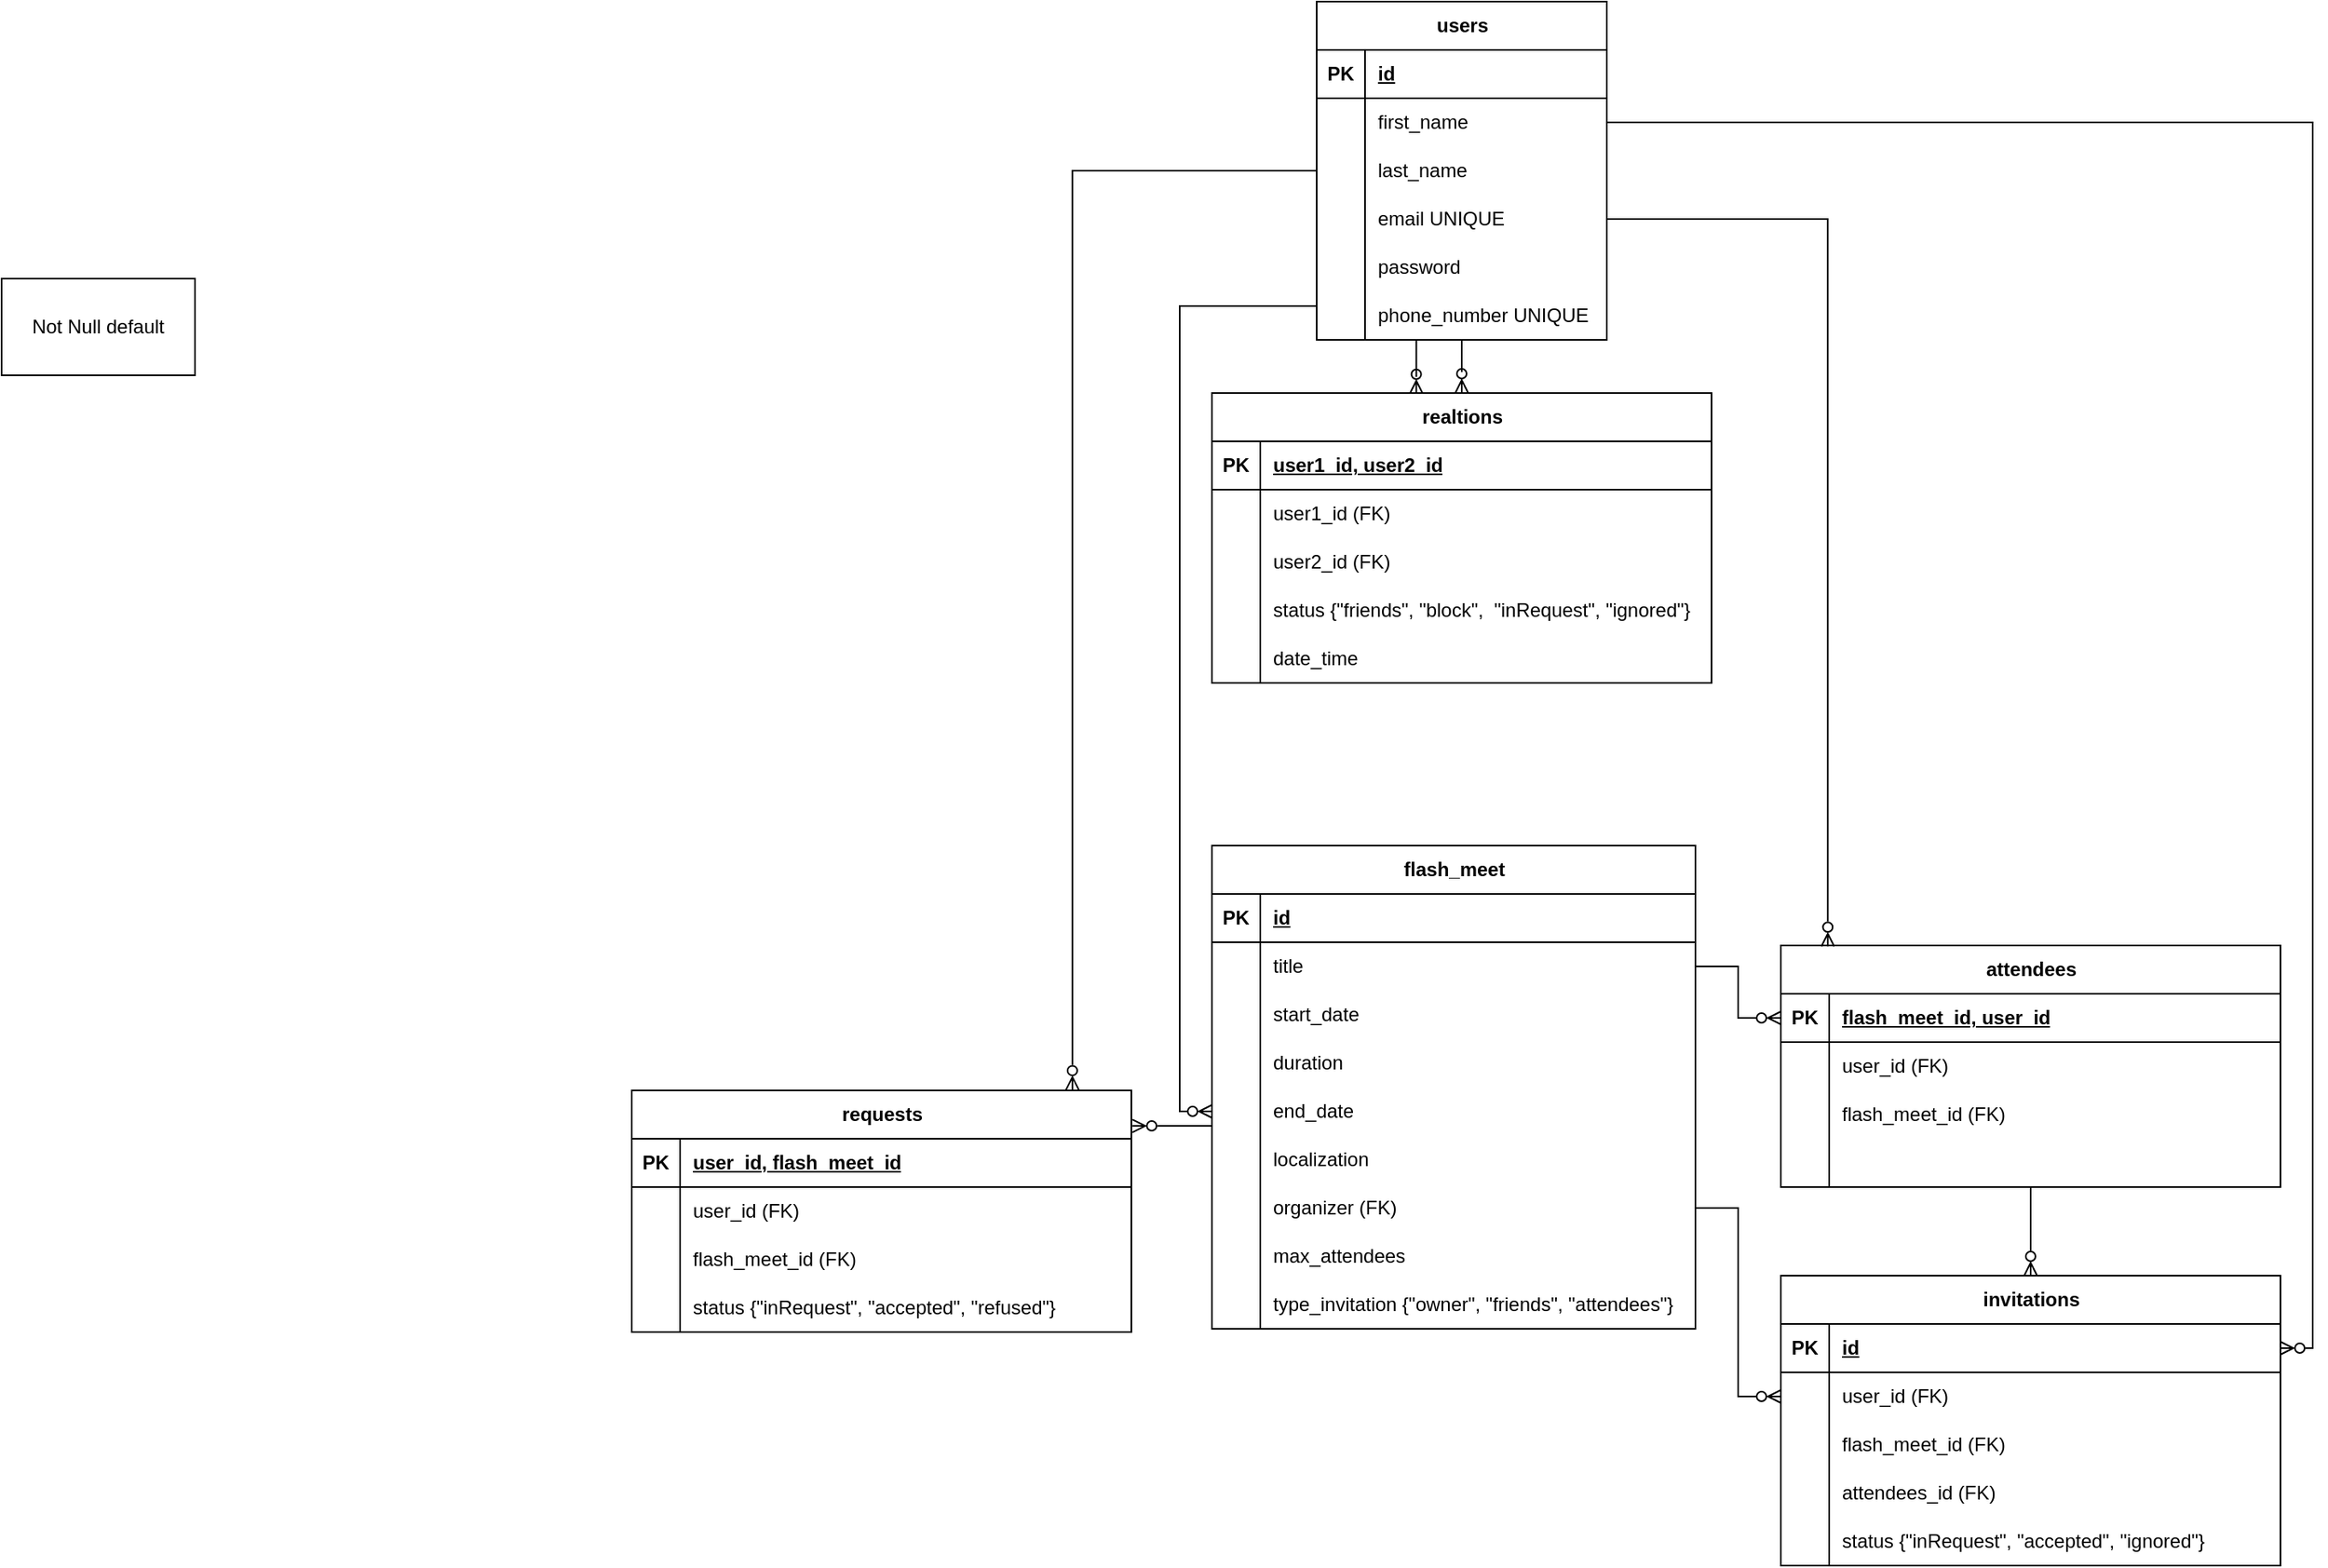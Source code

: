 <mxfile version="28.2.8">
  <diagram name="Page-1" id="-EyX7CCNTEv7xaOO0PWv">
    <mxGraphModel dx="2231" dy="1425" grid="0" gridSize="10" guides="1" tooltips="1" connect="1" arrows="1" fold="1" page="0" pageScale="1" pageWidth="850" pageHeight="1100" math="0" shadow="0">
      <root>
        <mxCell id="0" />
        <mxCell id="1" parent="0" />
        <mxCell id="7yZmIF66lUyBYrdCWotS-51" style="edgeStyle=orthogonalEdgeStyle;rounded=0;orthogonalLoop=1;jettySize=auto;html=1;entryX=0.5;entryY=0;entryDx=0;entryDy=0;endArrow=ERzeroToMany;endFill=0;" edge="1" parent="1" source="zWNKRgNg_HvZFK2PUmxF-1" target="zWNKRgNg_HvZFK2PUmxF-44">
          <mxGeometry relative="1" as="geometry" />
        </mxCell>
        <mxCell id="7yZmIF66lUyBYrdCWotS-52" style="edgeStyle=orthogonalEdgeStyle;rounded=0;orthogonalLoop=1;jettySize=auto;html=1;entryX=0;entryY=0.5;entryDx=0;entryDy=0;endArrow=ERzeroToMany;endFill=0;" edge="1" parent="1" source="zWNKRgNg_HvZFK2PUmxF-1" target="zWNKRgNg_HvZFK2PUmxF-30">
          <mxGeometry relative="1" as="geometry">
            <Array as="points">
              <mxPoint x="61" y="135" />
              <mxPoint x="61" y="635" />
            </Array>
          </mxGeometry>
        </mxCell>
        <mxCell id="zWNKRgNg_HvZFK2PUmxF-1" value="users" style="shape=table;startSize=30;container=1;collapsible=1;childLayout=tableLayout;fixedRows=1;rowLines=0;fontStyle=1;align=center;resizeLast=1;html=1;rounded=0;" parent="1" vertex="1">
          <mxGeometry x="146" y="-54" width="180" height="210" as="geometry" />
        </mxCell>
        <mxCell id="zWNKRgNg_HvZFK2PUmxF-2" value="" style="shape=tableRow;horizontal=0;startSize=0;swimlaneHead=0;swimlaneBody=0;fillColor=none;collapsible=0;dropTarget=0;points=[[0,0.5],[1,0.5]];portConstraint=eastwest;top=0;left=0;right=0;bottom=1;" parent="zWNKRgNg_HvZFK2PUmxF-1" vertex="1">
          <mxGeometry y="30" width="180" height="30" as="geometry" />
        </mxCell>
        <mxCell id="zWNKRgNg_HvZFK2PUmxF-3" value="PK" style="shape=partialRectangle;connectable=0;fillColor=none;top=0;left=0;bottom=0;right=0;fontStyle=1;overflow=hidden;whiteSpace=wrap;html=1;" parent="zWNKRgNg_HvZFK2PUmxF-2" vertex="1">
          <mxGeometry width="30" height="30" as="geometry">
            <mxRectangle width="30" height="30" as="alternateBounds" />
          </mxGeometry>
        </mxCell>
        <mxCell id="zWNKRgNg_HvZFK2PUmxF-4" value="id" style="shape=partialRectangle;connectable=0;fillColor=none;top=0;left=0;bottom=0;right=0;align=left;spacingLeft=6;fontStyle=5;overflow=hidden;whiteSpace=wrap;html=1;" parent="zWNKRgNg_HvZFK2PUmxF-2" vertex="1">
          <mxGeometry x="30" width="150" height="30" as="geometry">
            <mxRectangle width="150" height="30" as="alternateBounds" />
          </mxGeometry>
        </mxCell>
        <mxCell id="zWNKRgNg_HvZFK2PUmxF-5" value="" style="shape=tableRow;horizontal=0;startSize=0;swimlaneHead=0;swimlaneBody=0;fillColor=none;collapsible=0;dropTarget=0;points=[[0,0.5],[1,0.5]];portConstraint=eastwest;top=0;left=0;right=0;bottom=0;" parent="zWNKRgNg_HvZFK2PUmxF-1" vertex="1">
          <mxGeometry y="60" width="180" height="30" as="geometry" />
        </mxCell>
        <mxCell id="zWNKRgNg_HvZFK2PUmxF-6" value="" style="shape=partialRectangle;connectable=0;fillColor=none;top=0;left=0;bottom=0;right=0;editable=1;overflow=hidden;whiteSpace=wrap;html=1;" parent="zWNKRgNg_HvZFK2PUmxF-5" vertex="1">
          <mxGeometry width="30" height="30" as="geometry">
            <mxRectangle width="30" height="30" as="alternateBounds" />
          </mxGeometry>
        </mxCell>
        <mxCell id="zWNKRgNg_HvZFK2PUmxF-7" value="first_name" style="shape=partialRectangle;connectable=0;fillColor=none;top=0;left=0;bottom=0;right=0;align=left;spacingLeft=6;overflow=hidden;whiteSpace=wrap;html=1;" parent="zWNKRgNg_HvZFK2PUmxF-5" vertex="1">
          <mxGeometry x="30" width="150" height="30" as="geometry">
            <mxRectangle width="150" height="30" as="alternateBounds" />
          </mxGeometry>
        </mxCell>
        <mxCell id="zWNKRgNg_HvZFK2PUmxF-8" value="" style="shape=tableRow;horizontal=0;startSize=0;swimlaneHead=0;swimlaneBody=0;fillColor=none;collapsible=0;dropTarget=0;points=[[0,0.5],[1,0.5]];portConstraint=eastwest;top=0;left=0;right=0;bottom=0;" parent="zWNKRgNg_HvZFK2PUmxF-1" vertex="1">
          <mxGeometry y="90" width="180" height="30" as="geometry" />
        </mxCell>
        <mxCell id="zWNKRgNg_HvZFK2PUmxF-9" value="" style="shape=partialRectangle;connectable=0;fillColor=none;top=0;left=0;bottom=0;right=0;editable=1;overflow=hidden;whiteSpace=wrap;html=1;" parent="zWNKRgNg_HvZFK2PUmxF-8" vertex="1">
          <mxGeometry width="30" height="30" as="geometry">
            <mxRectangle width="30" height="30" as="alternateBounds" />
          </mxGeometry>
        </mxCell>
        <mxCell id="zWNKRgNg_HvZFK2PUmxF-10" value="last_name" style="shape=partialRectangle;connectable=0;fillColor=none;top=0;left=0;bottom=0;right=0;align=left;spacingLeft=6;overflow=hidden;whiteSpace=wrap;html=1;" parent="zWNKRgNg_HvZFK2PUmxF-8" vertex="1">
          <mxGeometry x="30" width="150" height="30" as="geometry">
            <mxRectangle width="150" height="30" as="alternateBounds" />
          </mxGeometry>
        </mxCell>
        <mxCell id="zWNKRgNg_HvZFK2PUmxF-11" value="" style="shape=tableRow;horizontal=0;startSize=0;swimlaneHead=0;swimlaneBody=0;fillColor=none;collapsible=0;dropTarget=0;points=[[0,0.5],[1,0.5]];portConstraint=eastwest;top=0;left=0;right=0;bottom=0;" parent="zWNKRgNg_HvZFK2PUmxF-1" vertex="1">
          <mxGeometry y="120" width="180" height="30" as="geometry" />
        </mxCell>
        <mxCell id="zWNKRgNg_HvZFK2PUmxF-12" value="" style="shape=partialRectangle;connectable=0;fillColor=none;top=0;left=0;bottom=0;right=0;editable=1;overflow=hidden;whiteSpace=wrap;html=1;" parent="zWNKRgNg_HvZFK2PUmxF-11" vertex="1">
          <mxGeometry width="30" height="30" as="geometry">
            <mxRectangle width="30" height="30" as="alternateBounds" />
          </mxGeometry>
        </mxCell>
        <mxCell id="zWNKRgNg_HvZFK2PUmxF-13" value="email UNIQUE" style="shape=partialRectangle;connectable=0;fillColor=none;top=0;left=0;bottom=0;right=0;align=left;spacingLeft=6;overflow=hidden;whiteSpace=wrap;html=1;" parent="zWNKRgNg_HvZFK2PUmxF-11" vertex="1">
          <mxGeometry x="30" width="150" height="30" as="geometry">
            <mxRectangle width="150" height="30" as="alternateBounds" />
          </mxGeometry>
        </mxCell>
        <mxCell id="zWNKRgNg_HvZFK2PUmxF-14" style="shape=tableRow;horizontal=0;startSize=0;swimlaneHead=0;swimlaneBody=0;fillColor=none;collapsible=0;dropTarget=0;points=[[0,0.5],[1,0.5]];portConstraint=eastwest;top=0;left=0;right=0;bottom=0;" parent="zWNKRgNg_HvZFK2PUmxF-1" vertex="1">
          <mxGeometry y="150" width="180" height="30" as="geometry" />
        </mxCell>
        <mxCell id="zWNKRgNg_HvZFK2PUmxF-15" style="shape=partialRectangle;connectable=0;fillColor=none;top=0;left=0;bottom=0;right=0;editable=1;overflow=hidden;whiteSpace=wrap;html=1;" parent="zWNKRgNg_HvZFK2PUmxF-14" vertex="1">
          <mxGeometry width="30" height="30" as="geometry">
            <mxRectangle width="30" height="30" as="alternateBounds" />
          </mxGeometry>
        </mxCell>
        <mxCell id="zWNKRgNg_HvZFK2PUmxF-16" value="password" style="shape=partialRectangle;connectable=0;fillColor=none;top=0;left=0;bottom=0;right=0;align=left;spacingLeft=6;overflow=hidden;whiteSpace=wrap;html=1;" parent="zWNKRgNg_HvZFK2PUmxF-14" vertex="1">
          <mxGeometry x="30" width="150" height="30" as="geometry">
            <mxRectangle width="150" height="30" as="alternateBounds" />
          </mxGeometry>
        </mxCell>
        <mxCell id="zWNKRgNg_HvZFK2PUmxF-69" style="shape=tableRow;horizontal=0;startSize=0;swimlaneHead=0;swimlaneBody=0;fillColor=none;collapsible=0;dropTarget=0;points=[[0,0.5],[1,0.5]];portConstraint=eastwest;top=0;left=0;right=0;bottom=0;" parent="zWNKRgNg_HvZFK2PUmxF-1" vertex="1">
          <mxGeometry y="180" width="180" height="30" as="geometry" />
        </mxCell>
        <mxCell id="zWNKRgNg_HvZFK2PUmxF-70" style="shape=partialRectangle;connectable=0;fillColor=none;top=0;left=0;bottom=0;right=0;editable=1;overflow=hidden;whiteSpace=wrap;html=1;" parent="zWNKRgNg_HvZFK2PUmxF-69" vertex="1">
          <mxGeometry width="30" height="30" as="geometry">
            <mxRectangle width="30" height="30" as="alternateBounds" />
          </mxGeometry>
        </mxCell>
        <mxCell id="zWNKRgNg_HvZFK2PUmxF-71" value="phone_number UNIQUE" style="shape=partialRectangle;connectable=0;fillColor=none;top=0;left=0;bottom=0;right=0;align=left;spacingLeft=6;overflow=hidden;whiteSpace=wrap;html=1;" parent="zWNKRgNg_HvZFK2PUmxF-69" vertex="1">
          <mxGeometry x="30" width="150" height="30" as="geometry">
            <mxRectangle width="150" height="30" as="alternateBounds" />
          </mxGeometry>
        </mxCell>
        <mxCell id="zWNKRgNg_HvZFK2PUmxF-17" value="flash_meet" style="shape=table;startSize=30;container=1;collapsible=1;childLayout=tableLayout;fixedRows=1;rowLines=0;fontStyle=1;align=center;resizeLast=1;html=1;rounded=0;" parent="1" vertex="1">
          <mxGeometry x="81" y="470" width="300" height="300" as="geometry" />
        </mxCell>
        <mxCell id="zWNKRgNg_HvZFK2PUmxF-18" value="" style="shape=tableRow;horizontal=0;startSize=0;swimlaneHead=0;swimlaneBody=0;fillColor=none;collapsible=0;dropTarget=0;points=[[0,0.5],[1,0.5]];portConstraint=eastwest;top=0;left=0;right=0;bottom=1;" parent="zWNKRgNg_HvZFK2PUmxF-17" vertex="1">
          <mxGeometry y="30" width="300" height="30" as="geometry" />
        </mxCell>
        <mxCell id="zWNKRgNg_HvZFK2PUmxF-19" value="PK" style="shape=partialRectangle;connectable=0;fillColor=none;top=0;left=0;bottom=0;right=0;fontStyle=1;overflow=hidden;whiteSpace=wrap;html=1;" parent="zWNKRgNg_HvZFK2PUmxF-18" vertex="1">
          <mxGeometry width="30" height="30" as="geometry">
            <mxRectangle width="30" height="30" as="alternateBounds" />
          </mxGeometry>
        </mxCell>
        <mxCell id="zWNKRgNg_HvZFK2PUmxF-20" value="id" style="shape=partialRectangle;connectable=0;fillColor=none;top=0;left=0;bottom=0;right=0;align=left;spacingLeft=6;fontStyle=5;overflow=hidden;whiteSpace=wrap;html=1;" parent="zWNKRgNg_HvZFK2PUmxF-18" vertex="1">
          <mxGeometry x="30" width="270" height="30" as="geometry">
            <mxRectangle width="270" height="30" as="alternateBounds" />
          </mxGeometry>
        </mxCell>
        <mxCell id="zWNKRgNg_HvZFK2PUmxF-21" value="" style="shape=tableRow;horizontal=0;startSize=0;swimlaneHead=0;swimlaneBody=0;fillColor=none;collapsible=0;dropTarget=0;points=[[0,0.5],[1,0.5]];portConstraint=eastwest;top=0;left=0;right=0;bottom=0;" parent="zWNKRgNg_HvZFK2PUmxF-17" vertex="1">
          <mxGeometry y="60" width="300" height="30" as="geometry" />
        </mxCell>
        <mxCell id="zWNKRgNg_HvZFK2PUmxF-22" value="" style="shape=partialRectangle;connectable=0;fillColor=none;top=0;left=0;bottom=0;right=0;editable=1;overflow=hidden;whiteSpace=wrap;html=1;" parent="zWNKRgNg_HvZFK2PUmxF-21" vertex="1">
          <mxGeometry width="30" height="30" as="geometry">
            <mxRectangle width="30" height="30" as="alternateBounds" />
          </mxGeometry>
        </mxCell>
        <mxCell id="zWNKRgNg_HvZFK2PUmxF-23" value="title" style="shape=partialRectangle;connectable=0;fillColor=none;top=0;left=0;bottom=0;right=0;align=left;spacingLeft=6;overflow=hidden;whiteSpace=wrap;html=1;" parent="zWNKRgNg_HvZFK2PUmxF-21" vertex="1">
          <mxGeometry x="30" width="270" height="30" as="geometry">
            <mxRectangle width="270" height="30" as="alternateBounds" />
          </mxGeometry>
        </mxCell>
        <mxCell id="zWNKRgNg_HvZFK2PUmxF-24" value="" style="shape=tableRow;horizontal=0;startSize=0;swimlaneHead=0;swimlaneBody=0;fillColor=none;collapsible=0;dropTarget=0;points=[[0,0.5],[1,0.5]];portConstraint=eastwest;top=0;left=0;right=0;bottom=0;" parent="zWNKRgNg_HvZFK2PUmxF-17" vertex="1">
          <mxGeometry y="90" width="300" height="30" as="geometry" />
        </mxCell>
        <mxCell id="zWNKRgNg_HvZFK2PUmxF-25" value="" style="shape=partialRectangle;connectable=0;fillColor=none;top=0;left=0;bottom=0;right=0;editable=1;overflow=hidden;whiteSpace=wrap;html=1;" parent="zWNKRgNg_HvZFK2PUmxF-24" vertex="1">
          <mxGeometry width="30" height="30" as="geometry">
            <mxRectangle width="30" height="30" as="alternateBounds" />
          </mxGeometry>
        </mxCell>
        <mxCell id="zWNKRgNg_HvZFK2PUmxF-26" value="start_date" style="shape=partialRectangle;connectable=0;fillColor=none;top=0;left=0;bottom=0;right=0;align=left;spacingLeft=6;overflow=hidden;whiteSpace=wrap;html=1;" parent="zWNKRgNg_HvZFK2PUmxF-24" vertex="1">
          <mxGeometry x="30" width="270" height="30" as="geometry">
            <mxRectangle width="270" height="30" as="alternateBounds" />
          </mxGeometry>
        </mxCell>
        <mxCell id="zWNKRgNg_HvZFK2PUmxF-27" value="" style="shape=tableRow;horizontal=0;startSize=0;swimlaneHead=0;swimlaneBody=0;fillColor=none;collapsible=0;dropTarget=0;points=[[0,0.5],[1,0.5]];portConstraint=eastwest;top=0;left=0;right=0;bottom=0;" parent="zWNKRgNg_HvZFK2PUmxF-17" vertex="1">
          <mxGeometry y="120" width="300" height="30" as="geometry" />
        </mxCell>
        <mxCell id="zWNKRgNg_HvZFK2PUmxF-28" value="" style="shape=partialRectangle;connectable=0;fillColor=none;top=0;left=0;bottom=0;right=0;editable=1;overflow=hidden;whiteSpace=wrap;html=1;" parent="zWNKRgNg_HvZFK2PUmxF-27" vertex="1">
          <mxGeometry width="30" height="30" as="geometry">
            <mxRectangle width="30" height="30" as="alternateBounds" />
          </mxGeometry>
        </mxCell>
        <mxCell id="zWNKRgNg_HvZFK2PUmxF-29" value="duration" style="shape=partialRectangle;connectable=0;fillColor=none;top=0;left=0;bottom=0;right=0;align=left;spacingLeft=6;overflow=hidden;whiteSpace=wrap;html=1;" parent="zWNKRgNg_HvZFK2PUmxF-27" vertex="1">
          <mxGeometry x="30" width="270" height="30" as="geometry">
            <mxRectangle width="270" height="30" as="alternateBounds" />
          </mxGeometry>
        </mxCell>
        <mxCell id="zWNKRgNg_HvZFK2PUmxF-30" style="shape=tableRow;horizontal=0;startSize=0;swimlaneHead=0;swimlaneBody=0;fillColor=none;collapsible=0;dropTarget=0;points=[[0,0.5],[1,0.5]];portConstraint=eastwest;top=0;left=0;right=0;bottom=0;" parent="zWNKRgNg_HvZFK2PUmxF-17" vertex="1">
          <mxGeometry y="150" width="300" height="30" as="geometry" />
        </mxCell>
        <mxCell id="zWNKRgNg_HvZFK2PUmxF-31" style="shape=partialRectangle;connectable=0;fillColor=none;top=0;left=0;bottom=0;right=0;editable=1;overflow=hidden;whiteSpace=wrap;html=1;" parent="zWNKRgNg_HvZFK2PUmxF-30" vertex="1">
          <mxGeometry width="30" height="30" as="geometry">
            <mxRectangle width="30" height="30" as="alternateBounds" />
          </mxGeometry>
        </mxCell>
        <mxCell id="zWNKRgNg_HvZFK2PUmxF-32" value="end_date" style="shape=partialRectangle;connectable=0;fillColor=none;top=0;left=0;bottom=0;right=0;align=left;spacingLeft=6;overflow=hidden;whiteSpace=wrap;html=1;" parent="zWNKRgNg_HvZFK2PUmxF-30" vertex="1">
          <mxGeometry x="30" width="270" height="30" as="geometry">
            <mxRectangle width="270" height="30" as="alternateBounds" />
          </mxGeometry>
        </mxCell>
        <mxCell id="zWNKRgNg_HvZFK2PUmxF-33" style="shape=tableRow;horizontal=0;startSize=0;swimlaneHead=0;swimlaneBody=0;fillColor=none;collapsible=0;dropTarget=0;points=[[0,0.5],[1,0.5]];portConstraint=eastwest;top=0;left=0;right=0;bottom=0;" parent="zWNKRgNg_HvZFK2PUmxF-17" vertex="1">
          <mxGeometry y="180" width="300" height="30" as="geometry" />
        </mxCell>
        <mxCell id="zWNKRgNg_HvZFK2PUmxF-34" style="shape=partialRectangle;connectable=0;fillColor=none;top=0;left=0;bottom=0;right=0;editable=1;overflow=hidden;whiteSpace=wrap;html=1;" parent="zWNKRgNg_HvZFK2PUmxF-33" vertex="1">
          <mxGeometry width="30" height="30" as="geometry">
            <mxRectangle width="30" height="30" as="alternateBounds" />
          </mxGeometry>
        </mxCell>
        <mxCell id="zWNKRgNg_HvZFK2PUmxF-35" value="localization" style="shape=partialRectangle;connectable=0;fillColor=none;top=0;left=0;bottom=0;right=0;align=left;spacingLeft=6;overflow=hidden;whiteSpace=wrap;html=1;" parent="zWNKRgNg_HvZFK2PUmxF-33" vertex="1">
          <mxGeometry x="30" width="270" height="30" as="geometry">
            <mxRectangle width="270" height="30" as="alternateBounds" />
          </mxGeometry>
        </mxCell>
        <mxCell id="zWNKRgNg_HvZFK2PUmxF-36" style="shape=tableRow;horizontal=0;startSize=0;swimlaneHead=0;swimlaneBody=0;fillColor=none;collapsible=0;dropTarget=0;points=[[0,0.5],[1,0.5]];portConstraint=eastwest;top=0;left=0;right=0;bottom=0;" parent="zWNKRgNg_HvZFK2PUmxF-17" vertex="1">
          <mxGeometry y="210" width="300" height="30" as="geometry" />
        </mxCell>
        <mxCell id="zWNKRgNg_HvZFK2PUmxF-37" style="shape=partialRectangle;connectable=0;fillColor=none;top=0;left=0;bottom=0;right=0;editable=1;overflow=hidden;whiteSpace=wrap;html=1;" parent="zWNKRgNg_HvZFK2PUmxF-36" vertex="1">
          <mxGeometry width="30" height="30" as="geometry">
            <mxRectangle width="30" height="30" as="alternateBounds" />
          </mxGeometry>
        </mxCell>
        <mxCell id="zWNKRgNg_HvZFK2PUmxF-38" value="organizer (FK)" style="shape=partialRectangle;connectable=0;fillColor=none;top=0;left=0;bottom=0;right=0;align=left;spacingLeft=6;overflow=hidden;whiteSpace=wrap;html=1;" parent="zWNKRgNg_HvZFK2PUmxF-36" vertex="1">
          <mxGeometry x="30" width="270" height="30" as="geometry">
            <mxRectangle width="270" height="30" as="alternateBounds" />
          </mxGeometry>
        </mxCell>
        <mxCell id="zWNKRgNg_HvZFK2PUmxF-39" style="shape=tableRow;horizontal=0;startSize=0;swimlaneHead=0;swimlaneBody=0;fillColor=none;collapsible=0;dropTarget=0;points=[[0,0.5],[1,0.5]];portConstraint=eastwest;top=0;left=0;right=0;bottom=0;" parent="zWNKRgNg_HvZFK2PUmxF-17" vertex="1">
          <mxGeometry y="240" width="300" height="30" as="geometry" />
        </mxCell>
        <mxCell id="zWNKRgNg_HvZFK2PUmxF-40" style="shape=partialRectangle;connectable=0;fillColor=none;top=0;left=0;bottom=0;right=0;editable=1;overflow=hidden;whiteSpace=wrap;html=1;" parent="zWNKRgNg_HvZFK2PUmxF-39" vertex="1">
          <mxGeometry width="30" height="30" as="geometry">
            <mxRectangle width="30" height="30" as="alternateBounds" />
          </mxGeometry>
        </mxCell>
        <mxCell id="zWNKRgNg_HvZFK2PUmxF-41" value="max_attendees" style="shape=partialRectangle;connectable=0;fillColor=none;top=0;left=0;bottom=0;right=0;align=left;spacingLeft=6;overflow=hidden;whiteSpace=wrap;html=1;" parent="zWNKRgNg_HvZFK2PUmxF-39" vertex="1">
          <mxGeometry x="30" width="270" height="30" as="geometry">
            <mxRectangle width="270" height="30" as="alternateBounds" />
          </mxGeometry>
        </mxCell>
        <mxCell id="7yZmIF66lUyBYrdCWotS-19" style="shape=tableRow;horizontal=0;startSize=0;swimlaneHead=0;swimlaneBody=0;fillColor=none;collapsible=0;dropTarget=0;points=[[0,0.5],[1,0.5]];portConstraint=eastwest;top=0;left=0;right=0;bottom=0;" vertex="1" parent="zWNKRgNg_HvZFK2PUmxF-17">
          <mxGeometry y="270" width="300" height="30" as="geometry" />
        </mxCell>
        <mxCell id="7yZmIF66lUyBYrdCWotS-20" style="shape=partialRectangle;connectable=0;fillColor=none;top=0;left=0;bottom=0;right=0;editable=1;overflow=hidden;whiteSpace=wrap;html=1;" vertex="1" parent="7yZmIF66lUyBYrdCWotS-19">
          <mxGeometry width="30" height="30" as="geometry">
            <mxRectangle width="30" height="30" as="alternateBounds" />
          </mxGeometry>
        </mxCell>
        <mxCell id="7yZmIF66lUyBYrdCWotS-21" value="type_invitation {&quot;owner&quot;, &quot;friends&quot;, &quot;attendees&quot;}" style="shape=partialRectangle;connectable=0;fillColor=none;top=0;left=0;bottom=0;right=0;align=left;spacingLeft=6;overflow=hidden;whiteSpace=wrap;html=1;" vertex="1" parent="7yZmIF66lUyBYrdCWotS-19">
          <mxGeometry x="30" width="270" height="30" as="geometry">
            <mxRectangle width="270" height="30" as="alternateBounds" />
          </mxGeometry>
        </mxCell>
        <mxCell id="zWNKRgNg_HvZFK2PUmxF-42" value="Not Null default" style="whiteSpace=wrap;html=1;" parent="1" vertex="1">
          <mxGeometry x="-670" y="118" width="120" height="60" as="geometry" />
        </mxCell>
        <mxCell id="zWNKRgNg_HvZFK2PUmxF-44" value="realtions" style="shape=table;startSize=30;container=1;collapsible=1;childLayout=tableLayout;fixedRows=1;rowLines=0;fontStyle=1;align=center;resizeLast=1;html=1;rounded=0;" parent="1" vertex="1">
          <mxGeometry x="81" y="189" width="310" height="180" as="geometry" />
        </mxCell>
        <mxCell id="zWNKRgNg_HvZFK2PUmxF-45" value="" style="shape=tableRow;horizontal=0;startSize=0;swimlaneHead=0;swimlaneBody=0;fillColor=none;collapsible=0;dropTarget=0;points=[[0,0.5],[1,0.5]];portConstraint=eastwest;top=0;left=0;right=0;bottom=1;" parent="zWNKRgNg_HvZFK2PUmxF-44" vertex="1">
          <mxGeometry y="30" width="310" height="30" as="geometry" />
        </mxCell>
        <mxCell id="zWNKRgNg_HvZFK2PUmxF-46" value="PK" style="shape=partialRectangle;connectable=0;fillColor=none;top=0;left=0;bottom=0;right=0;fontStyle=1;overflow=hidden;whiteSpace=wrap;html=1;" parent="zWNKRgNg_HvZFK2PUmxF-45" vertex="1">
          <mxGeometry width="30" height="30" as="geometry">
            <mxRectangle width="30" height="30" as="alternateBounds" />
          </mxGeometry>
        </mxCell>
        <mxCell id="zWNKRgNg_HvZFK2PUmxF-47" value="user1_id, user2_id" style="shape=partialRectangle;connectable=0;fillColor=none;top=0;left=0;bottom=0;right=0;align=left;spacingLeft=6;fontStyle=5;overflow=hidden;whiteSpace=wrap;html=1;" parent="zWNKRgNg_HvZFK2PUmxF-45" vertex="1">
          <mxGeometry x="30" width="280" height="30" as="geometry">
            <mxRectangle width="280" height="30" as="alternateBounds" />
          </mxGeometry>
        </mxCell>
        <mxCell id="zWNKRgNg_HvZFK2PUmxF-48" value="" style="shape=tableRow;horizontal=0;startSize=0;swimlaneHead=0;swimlaneBody=0;fillColor=none;collapsible=0;dropTarget=0;points=[[0,0.5],[1,0.5]];portConstraint=eastwest;top=0;left=0;right=0;bottom=0;" parent="zWNKRgNg_HvZFK2PUmxF-44" vertex="1">
          <mxGeometry y="60" width="310" height="30" as="geometry" />
        </mxCell>
        <mxCell id="zWNKRgNg_HvZFK2PUmxF-49" value="" style="shape=partialRectangle;connectable=0;fillColor=none;top=0;left=0;bottom=0;right=0;editable=1;overflow=hidden;whiteSpace=wrap;html=1;" parent="zWNKRgNg_HvZFK2PUmxF-48" vertex="1">
          <mxGeometry width="30" height="30" as="geometry">
            <mxRectangle width="30" height="30" as="alternateBounds" />
          </mxGeometry>
        </mxCell>
        <mxCell id="zWNKRgNg_HvZFK2PUmxF-50" value="user1_id (FK)" style="shape=partialRectangle;connectable=0;fillColor=none;top=0;left=0;bottom=0;right=0;align=left;spacingLeft=6;overflow=hidden;whiteSpace=wrap;html=1;" parent="zWNKRgNg_HvZFK2PUmxF-48" vertex="1">
          <mxGeometry x="30" width="280" height="30" as="geometry">
            <mxRectangle width="280" height="30" as="alternateBounds" />
          </mxGeometry>
        </mxCell>
        <mxCell id="zWNKRgNg_HvZFK2PUmxF-51" value="" style="shape=tableRow;horizontal=0;startSize=0;swimlaneHead=0;swimlaneBody=0;fillColor=none;collapsible=0;dropTarget=0;points=[[0,0.5],[1,0.5]];portConstraint=eastwest;top=0;left=0;right=0;bottom=0;" parent="zWNKRgNg_HvZFK2PUmxF-44" vertex="1">
          <mxGeometry y="90" width="310" height="30" as="geometry" />
        </mxCell>
        <mxCell id="zWNKRgNg_HvZFK2PUmxF-52" value="" style="shape=partialRectangle;connectable=0;fillColor=none;top=0;left=0;bottom=0;right=0;editable=1;overflow=hidden;whiteSpace=wrap;html=1;" parent="zWNKRgNg_HvZFK2PUmxF-51" vertex="1">
          <mxGeometry width="30" height="30" as="geometry">
            <mxRectangle width="30" height="30" as="alternateBounds" />
          </mxGeometry>
        </mxCell>
        <mxCell id="zWNKRgNg_HvZFK2PUmxF-53" value="user2_id (FK)" style="shape=partialRectangle;connectable=0;fillColor=none;top=0;left=0;bottom=0;right=0;align=left;spacingLeft=6;overflow=hidden;whiteSpace=wrap;html=1;" parent="zWNKRgNg_HvZFK2PUmxF-51" vertex="1">
          <mxGeometry x="30" width="280" height="30" as="geometry">
            <mxRectangle width="280" height="30" as="alternateBounds" />
          </mxGeometry>
        </mxCell>
        <mxCell id="zWNKRgNg_HvZFK2PUmxF-54" value="" style="shape=tableRow;horizontal=0;startSize=0;swimlaneHead=0;swimlaneBody=0;fillColor=none;collapsible=0;dropTarget=0;points=[[0,0.5],[1,0.5]];portConstraint=eastwest;top=0;left=0;right=0;bottom=0;" parent="zWNKRgNg_HvZFK2PUmxF-44" vertex="1">
          <mxGeometry y="120" width="310" height="30" as="geometry" />
        </mxCell>
        <mxCell id="zWNKRgNg_HvZFK2PUmxF-55" value="" style="shape=partialRectangle;connectable=0;fillColor=none;top=0;left=0;bottom=0;right=0;editable=1;overflow=hidden;whiteSpace=wrap;html=1;" parent="zWNKRgNg_HvZFK2PUmxF-54" vertex="1">
          <mxGeometry width="30" height="30" as="geometry">
            <mxRectangle width="30" height="30" as="alternateBounds" />
          </mxGeometry>
        </mxCell>
        <mxCell id="zWNKRgNg_HvZFK2PUmxF-56" value="status {&quot;friends&quot;, &quot;block&quot;,&amp;nbsp; &quot;inRequest&quot;, &quot;ignored&quot;}" style="shape=partialRectangle;connectable=0;fillColor=none;top=0;left=0;bottom=0;right=0;align=left;spacingLeft=6;overflow=hidden;whiteSpace=wrap;html=1;" parent="zWNKRgNg_HvZFK2PUmxF-54" vertex="1">
          <mxGeometry x="30" width="280" height="30" as="geometry">
            <mxRectangle width="280" height="30" as="alternateBounds" />
          </mxGeometry>
        </mxCell>
        <mxCell id="7yZmIF66lUyBYrdCWotS-25" style="shape=tableRow;horizontal=0;startSize=0;swimlaneHead=0;swimlaneBody=0;fillColor=none;collapsible=0;dropTarget=0;points=[[0,0.5],[1,0.5]];portConstraint=eastwest;top=0;left=0;right=0;bottom=0;" vertex="1" parent="zWNKRgNg_HvZFK2PUmxF-44">
          <mxGeometry y="150" width="310" height="30" as="geometry" />
        </mxCell>
        <mxCell id="7yZmIF66lUyBYrdCWotS-26" style="shape=partialRectangle;connectable=0;fillColor=none;top=0;left=0;bottom=0;right=0;editable=1;overflow=hidden;whiteSpace=wrap;html=1;" vertex="1" parent="7yZmIF66lUyBYrdCWotS-25">
          <mxGeometry width="30" height="30" as="geometry">
            <mxRectangle width="30" height="30" as="alternateBounds" />
          </mxGeometry>
        </mxCell>
        <mxCell id="7yZmIF66lUyBYrdCWotS-27" value="date_time" style="shape=partialRectangle;connectable=0;fillColor=none;top=0;left=0;bottom=0;right=0;align=left;spacingLeft=6;overflow=hidden;whiteSpace=wrap;html=1;" vertex="1" parent="7yZmIF66lUyBYrdCWotS-25">
          <mxGeometry x="30" width="280" height="30" as="geometry">
            <mxRectangle width="280" height="30" as="alternateBounds" />
          </mxGeometry>
        </mxCell>
        <mxCell id="7yZmIF66lUyBYrdCWotS-18" style="edgeStyle=orthogonalEdgeStyle;rounded=0;orthogonalLoop=1;jettySize=auto;html=1;entryX=0.5;entryY=0;entryDx=0;entryDy=0;endArrow=ERzeroToMany;endFill=0;" edge="1" parent="1" source="zWNKRgNg_HvZFK2PUmxF-95" target="7yZmIF66lUyBYrdCWotS-1">
          <mxGeometry relative="1" as="geometry" />
        </mxCell>
        <mxCell id="zWNKRgNg_HvZFK2PUmxF-95" value="attendees" style="shape=table;startSize=30;container=1;collapsible=1;childLayout=tableLayout;fixedRows=1;rowLines=0;fontStyle=1;align=center;resizeLast=1;html=1;rounded=0;" parent="1" vertex="1">
          <mxGeometry x="434" y="532" width="310" height="150" as="geometry" />
        </mxCell>
        <mxCell id="zWNKRgNg_HvZFK2PUmxF-96" value="" style="shape=tableRow;horizontal=0;startSize=0;swimlaneHead=0;swimlaneBody=0;fillColor=none;collapsible=0;dropTarget=0;points=[[0,0.5],[1,0.5]];portConstraint=eastwest;top=0;left=0;right=0;bottom=1;" parent="zWNKRgNg_HvZFK2PUmxF-95" vertex="1">
          <mxGeometry y="30" width="310" height="30" as="geometry" />
        </mxCell>
        <mxCell id="zWNKRgNg_HvZFK2PUmxF-97" value="PK" style="shape=partialRectangle;connectable=0;fillColor=none;top=0;left=0;bottom=0;right=0;fontStyle=1;overflow=hidden;whiteSpace=wrap;html=1;" parent="zWNKRgNg_HvZFK2PUmxF-96" vertex="1">
          <mxGeometry width="30" height="30" as="geometry">
            <mxRectangle width="30" height="30" as="alternateBounds" />
          </mxGeometry>
        </mxCell>
        <mxCell id="zWNKRgNg_HvZFK2PUmxF-98" value="flash_meet_id, user_id" style="shape=partialRectangle;connectable=0;fillColor=none;top=0;left=0;bottom=0;right=0;align=left;spacingLeft=6;fontStyle=5;overflow=hidden;whiteSpace=wrap;html=1;" parent="zWNKRgNg_HvZFK2PUmxF-96" vertex="1">
          <mxGeometry x="30" width="280" height="30" as="geometry">
            <mxRectangle width="280" height="30" as="alternateBounds" />
          </mxGeometry>
        </mxCell>
        <mxCell id="zWNKRgNg_HvZFK2PUmxF-99" value="" style="shape=tableRow;horizontal=0;startSize=0;swimlaneHead=0;swimlaneBody=0;fillColor=none;collapsible=0;dropTarget=0;points=[[0,0.5],[1,0.5]];portConstraint=eastwest;top=0;left=0;right=0;bottom=0;" parent="zWNKRgNg_HvZFK2PUmxF-95" vertex="1">
          <mxGeometry y="60" width="310" height="30" as="geometry" />
        </mxCell>
        <mxCell id="zWNKRgNg_HvZFK2PUmxF-100" value="" style="shape=partialRectangle;connectable=0;fillColor=none;top=0;left=0;bottom=0;right=0;editable=1;overflow=hidden;whiteSpace=wrap;html=1;" parent="zWNKRgNg_HvZFK2PUmxF-99" vertex="1">
          <mxGeometry width="30" height="30" as="geometry">
            <mxRectangle width="30" height="30" as="alternateBounds" />
          </mxGeometry>
        </mxCell>
        <mxCell id="zWNKRgNg_HvZFK2PUmxF-101" value="user_id (FK)" style="shape=partialRectangle;connectable=0;fillColor=none;top=0;left=0;bottom=0;right=0;align=left;spacingLeft=6;overflow=hidden;whiteSpace=wrap;html=1;" parent="zWNKRgNg_HvZFK2PUmxF-99" vertex="1">
          <mxGeometry x="30" width="280" height="30" as="geometry">
            <mxRectangle width="280" height="30" as="alternateBounds" />
          </mxGeometry>
        </mxCell>
        <mxCell id="zWNKRgNg_HvZFK2PUmxF-102" value="" style="shape=tableRow;horizontal=0;startSize=0;swimlaneHead=0;swimlaneBody=0;fillColor=none;collapsible=0;dropTarget=0;points=[[0,0.5],[1,0.5]];portConstraint=eastwest;top=0;left=0;right=0;bottom=0;" parent="zWNKRgNg_HvZFK2PUmxF-95" vertex="1">
          <mxGeometry y="90" width="310" height="30" as="geometry" />
        </mxCell>
        <mxCell id="zWNKRgNg_HvZFK2PUmxF-103" value="" style="shape=partialRectangle;connectable=0;fillColor=none;top=0;left=0;bottom=0;right=0;editable=1;overflow=hidden;whiteSpace=wrap;html=1;" parent="zWNKRgNg_HvZFK2PUmxF-102" vertex="1">
          <mxGeometry width="30" height="30" as="geometry">
            <mxRectangle width="30" height="30" as="alternateBounds" />
          </mxGeometry>
        </mxCell>
        <mxCell id="zWNKRgNg_HvZFK2PUmxF-104" value="flash_meet_id (FK)" style="shape=partialRectangle;connectable=0;fillColor=none;top=0;left=0;bottom=0;right=0;align=left;spacingLeft=6;overflow=hidden;whiteSpace=wrap;html=1;" parent="zWNKRgNg_HvZFK2PUmxF-102" vertex="1">
          <mxGeometry x="30" width="280" height="30" as="geometry">
            <mxRectangle width="280" height="30" as="alternateBounds" />
          </mxGeometry>
        </mxCell>
        <mxCell id="zWNKRgNg_HvZFK2PUmxF-105" value="" style="shape=tableRow;horizontal=0;startSize=0;swimlaneHead=0;swimlaneBody=0;fillColor=none;collapsible=0;dropTarget=0;points=[[0,0.5],[1,0.5]];portConstraint=eastwest;top=0;left=0;right=0;bottom=0;" parent="zWNKRgNg_HvZFK2PUmxF-95" vertex="1">
          <mxGeometry y="120" width="310" height="30" as="geometry" />
        </mxCell>
        <mxCell id="zWNKRgNg_HvZFK2PUmxF-106" value="" style="shape=partialRectangle;connectable=0;fillColor=none;top=0;left=0;bottom=0;right=0;editable=1;overflow=hidden;whiteSpace=wrap;html=1;" parent="zWNKRgNg_HvZFK2PUmxF-105" vertex="1">
          <mxGeometry width="30" height="30" as="geometry">
            <mxRectangle width="30" height="30" as="alternateBounds" />
          </mxGeometry>
        </mxCell>
        <mxCell id="zWNKRgNg_HvZFK2PUmxF-107" value="" style="shape=partialRectangle;connectable=0;fillColor=none;top=0;left=0;bottom=0;right=0;align=left;spacingLeft=6;overflow=hidden;whiteSpace=wrap;html=1;" parent="zWNKRgNg_HvZFK2PUmxF-105" vertex="1">
          <mxGeometry x="30" width="280" height="30" as="geometry">
            <mxRectangle width="280" height="30" as="alternateBounds" />
          </mxGeometry>
        </mxCell>
        <mxCell id="7yZmIF66lUyBYrdCWotS-1" value="invitations" style="shape=table;startSize=30;container=1;collapsible=1;childLayout=tableLayout;fixedRows=1;rowLines=0;fontStyle=1;align=center;resizeLast=1;html=1;rounded=0;" vertex="1" parent="1">
          <mxGeometry x="434" y="737" width="310" height="180" as="geometry" />
        </mxCell>
        <mxCell id="7yZmIF66lUyBYrdCWotS-2" value="" style="shape=tableRow;horizontal=0;startSize=0;swimlaneHead=0;swimlaneBody=0;fillColor=none;collapsible=0;dropTarget=0;points=[[0,0.5],[1,0.5]];portConstraint=eastwest;top=0;left=0;right=0;bottom=1;" vertex="1" parent="7yZmIF66lUyBYrdCWotS-1">
          <mxGeometry y="30" width="310" height="30" as="geometry" />
        </mxCell>
        <mxCell id="7yZmIF66lUyBYrdCWotS-3" value="PK" style="shape=partialRectangle;connectable=0;fillColor=none;top=0;left=0;bottom=0;right=0;fontStyle=1;overflow=hidden;whiteSpace=wrap;html=1;" vertex="1" parent="7yZmIF66lUyBYrdCWotS-2">
          <mxGeometry width="30" height="30" as="geometry">
            <mxRectangle width="30" height="30" as="alternateBounds" />
          </mxGeometry>
        </mxCell>
        <mxCell id="7yZmIF66lUyBYrdCWotS-4" value="id" style="shape=partialRectangle;connectable=0;fillColor=none;top=0;left=0;bottom=0;right=0;align=left;spacingLeft=6;fontStyle=5;overflow=hidden;whiteSpace=wrap;html=1;" vertex="1" parent="7yZmIF66lUyBYrdCWotS-2">
          <mxGeometry x="30" width="280" height="30" as="geometry">
            <mxRectangle width="280" height="30" as="alternateBounds" />
          </mxGeometry>
        </mxCell>
        <mxCell id="7yZmIF66lUyBYrdCWotS-5" value="" style="shape=tableRow;horizontal=0;startSize=0;swimlaneHead=0;swimlaneBody=0;fillColor=none;collapsible=0;dropTarget=0;points=[[0,0.5],[1,0.5]];portConstraint=eastwest;top=0;left=0;right=0;bottom=0;" vertex="1" parent="7yZmIF66lUyBYrdCWotS-1">
          <mxGeometry y="60" width="310" height="30" as="geometry" />
        </mxCell>
        <mxCell id="7yZmIF66lUyBYrdCWotS-6" value="" style="shape=partialRectangle;connectable=0;fillColor=none;top=0;left=0;bottom=0;right=0;editable=1;overflow=hidden;whiteSpace=wrap;html=1;" vertex="1" parent="7yZmIF66lUyBYrdCWotS-5">
          <mxGeometry width="30" height="30" as="geometry">
            <mxRectangle width="30" height="30" as="alternateBounds" />
          </mxGeometry>
        </mxCell>
        <mxCell id="7yZmIF66lUyBYrdCWotS-7" value="user_id (FK)" style="shape=partialRectangle;connectable=0;fillColor=none;top=0;left=0;bottom=0;right=0;align=left;spacingLeft=6;overflow=hidden;whiteSpace=wrap;html=1;" vertex="1" parent="7yZmIF66lUyBYrdCWotS-5">
          <mxGeometry x="30" width="280" height="30" as="geometry">
            <mxRectangle width="280" height="30" as="alternateBounds" />
          </mxGeometry>
        </mxCell>
        <mxCell id="7yZmIF66lUyBYrdCWotS-8" value="" style="shape=tableRow;horizontal=0;startSize=0;swimlaneHead=0;swimlaneBody=0;fillColor=none;collapsible=0;dropTarget=0;points=[[0,0.5],[1,0.5]];portConstraint=eastwest;top=0;left=0;right=0;bottom=0;" vertex="1" parent="7yZmIF66lUyBYrdCWotS-1">
          <mxGeometry y="90" width="310" height="30" as="geometry" />
        </mxCell>
        <mxCell id="7yZmIF66lUyBYrdCWotS-9" value="" style="shape=partialRectangle;connectable=0;fillColor=none;top=0;left=0;bottom=0;right=0;editable=1;overflow=hidden;whiteSpace=wrap;html=1;" vertex="1" parent="7yZmIF66lUyBYrdCWotS-8">
          <mxGeometry width="30" height="30" as="geometry">
            <mxRectangle width="30" height="30" as="alternateBounds" />
          </mxGeometry>
        </mxCell>
        <mxCell id="7yZmIF66lUyBYrdCWotS-10" value="flash_meet_id (FK)" style="shape=partialRectangle;connectable=0;fillColor=none;top=0;left=0;bottom=0;right=0;align=left;spacingLeft=6;overflow=hidden;whiteSpace=wrap;html=1;" vertex="1" parent="7yZmIF66lUyBYrdCWotS-8">
          <mxGeometry x="30" width="280" height="30" as="geometry">
            <mxRectangle width="280" height="30" as="alternateBounds" />
          </mxGeometry>
        </mxCell>
        <mxCell id="7yZmIF66lUyBYrdCWotS-11" value="" style="shape=tableRow;horizontal=0;startSize=0;swimlaneHead=0;swimlaneBody=0;fillColor=none;collapsible=0;dropTarget=0;points=[[0,0.5],[1,0.5]];portConstraint=eastwest;top=0;left=0;right=0;bottom=0;" vertex="1" parent="7yZmIF66lUyBYrdCWotS-1">
          <mxGeometry y="120" width="310" height="30" as="geometry" />
        </mxCell>
        <mxCell id="7yZmIF66lUyBYrdCWotS-12" value="" style="shape=partialRectangle;connectable=0;fillColor=none;top=0;left=0;bottom=0;right=0;editable=1;overflow=hidden;whiteSpace=wrap;html=1;" vertex="1" parent="7yZmIF66lUyBYrdCWotS-11">
          <mxGeometry width="30" height="30" as="geometry">
            <mxRectangle width="30" height="30" as="alternateBounds" />
          </mxGeometry>
        </mxCell>
        <mxCell id="7yZmIF66lUyBYrdCWotS-13" value="attendees_id (FK)" style="shape=partialRectangle;connectable=0;fillColor=none;top=0;left=0;bottom=0;right=0;align=left;spacingLeft=6;overflow=hidden;whiteSpace=wrap;html=1;" vertex="1" parent="7yZmIF66lUyBYrdCWotS-11">
          <mxGeometry x="30" width="280" height="30" as="geometry">
            <mxRectangle width="280" height="30" as="alternateBounds" />
          </mxGeometry>
        </mxCell>
        <mxCell id="7yZmIF66lUyBYrdCWotS-22" style="shape=tableRow;horizontal=0;startSize=0;swimlaneHead=0;swimlaneBody=0;fillColor=none;collapsible=0;dropTarget=0;points=[[0,0.5],[1,0.5]];portConstraint=eastwest;top=0;left=0;right=0;bottom=0;" vertex="1" parent="7yZmIF66lUyBYrdCWotS-1">
          <mxGeometry y="150" width="310" height="30" as="geometry" />
        </mxCell>
        <mxCell id="7yZmIF66lUyBYrdCWotS-23" style="shape=partialRectangle;connectable=0;fillColor=none;top=0;left=0;bottom=0;right=0;editable=1;overflow=hidden;whiteSpace=wrap;html=1;" vertex="1" parent="7yZmIF66lUyBYrdCWotS-22">
          <mxGeometry width="30" height="30" as="geometry">
            <mxRectangle width="30" height="30" as="alternateBounds" />
          </mxGeometry>
        </mxCell>
        <mxCell id="7yZmIF66lUyBYrdCWotS-24" value="status {&quot;inRequest&quot;, &quot;accepted&quot;, &quot;ignored&quot;}" style="shape=partialRectangle;connectable=0;fillColor=none;top=0;left=0;bottom=0;right=0;align=left;spacingLeft=6;overflow=hidden;whiteSpace=wrap;html=1;" vertex="1" parent="7yZmIF66lUyBYrdCWotS-22">
          <mxGeometry x="30" width="280" height="30" as="geometry">
            <mxRectangle width="280" height="30" as="alternateBounds" />
          </mxGeometry>
        </mxCell>
        <mxCell id="7yZmIF66lUyBYrdCWotS-14" style="edgeStyle=orthogonalEdgeStyle;rounded=0;orthogonalLoop=1;jettySize=auto;html=1;entryX=0;entryY=0.5;entryDx=0;entryDy=0;endArrow=ERzeroToMany;endFill=0;" edge="1" parent="1" source="zWNKRgNg_HvZFK2PUmxF-36" target="7yZmIF66lUyBYrdCWotS-5">
          <mxGeometry relative="1" as="geometry" />
        </mxCell>
        <mxCell id="7yZmIF66lUyBYrdCWotS-15" style="edgeStyle=orthogonalEdgeStyle;rounded=0;orthogonalLoop=1;jettySize=auto;html=1;entryX=0;entryY=0.5;entryDx=0;entryDy=0;endArrow=ERzeroToMany;endFill=0;" edge="1" parent="1" source="zWNKRgNg_HvZFK2PUmxF-21" target="zWNKRgNg_HvZFK2PUmxF-96">
          <mxGeometry relative="1" as="geometry" />
        </mxCell>
        <mxCell id="7yZmIF66lUyBYrdCWotS-29" value="requests" style="shape=table;startSize=30;container=1;collapsible=1;childLayout=tableLayout;fixedRows=1;rowLines=0;fontStyle=1;align=center;resizeLast=1;html=1;rounded=0;" vertex="1" parent="1">
          <mxGeometry x="-279" y="622" width="310" height="150" as="geometry" />
        </mxCell>
        <mxCell id="7yZmIF66lUyBYrdCWotS-30" value="" style="shape=tableRow;horizontal=0;startSize=0;swimlaneHead=0;swimlaneBody=0;fillColor=none;collapsible=0;dropTarget=0;points=[[0,0.5],[1,0.5]];portConstraint=eastwest;top=0;left=0;right=0;bottom=1;" vertex="1" parent="7yZmIF66lUyBYrdCWotS-29">
          <mxGeometry y="30" width="310" height="30" as="geometry" />
        </mxCell>
        <mxCell id="7yZmIF66lUyBYrdCWotS-31" value="PK" style="shape=partialRectangle;connectable=0;fillColor=none;top=0;left=0;bottom=0;right=0;fontStyle=1;overflow=hidden;whiteSpace=wrap;html=1;" vertex="1" parent="7yZmIF66lUyBYrdCWotS-30">
          <mxGeometry width="30" height="30" as="geometry">
            <mxRectangle width="30" height="30" as="alternateBounds" />
          </mxGeometry>
        </mxCell>
        <mxCell id="7yZmIF66lUyBYrdCWotS-32" value="user_id, flash_meet_id" style="shape=partialRectangle;connectable=0;fillColor=none;top=0;left=0;bottom=0;right=0;align=left;spacingLeft=6;fontStyle=5;overflow=hidden;whiteSpace=wrap;html=1;" vertex="1" parent="7yZmIF66lUyBYrdCWotS-30">
          <mxGeometry x="30" width="280" height="30" as="geometry">
            <mxRectangle width="280" height="30" as="alternateBounds" />
          </mxGeometry>
        </mxCell>
        <mxCell id="7yZmIF66lUyBYrdCWotS-33" value="" style="shape=tableRow;horizontal=0;startSize=0;swimlaneHead=0;swimlaneBody=0;fillColor=none;collapsible=0;dropTarget=0;points=[[0,0.5],[1,0.5]];portConstraint=eastwest;top=0;left=0;right=0;bottom=0;" vertex="1" parent="7yZmIF66lUyBYrdCWotS-29">
          <mxGeometry y="60" width="310" height="30" as="geometry" />
        </mxCell>
        <mxCell id="7yZmIF66lUyBYrdCWotS-34" value="" style="shape=partialRectangle;connectable=0;fillColor=none;top=0;left=0;bottom=0;right=0;editable=1;overflow=hidden;whiteSpace=wrap;html=1;" vertex="1" parent="7yZmIF66lUyBYrdCWotS-33">
          <mxGeometry width="30" height="30" as="geometry">
            <mxRectangle width="30" height="30" as="alternateBounds" />
          </mxGeometry>
        </mxCell>
        <mxCell id="7yZmIF66lUyBYrdCWotS-35" value="user_id (FK)" style="shape=partialRectangle;connectable=0;fillColor=none;top=0;left=0;bottom=0;right=0;align=left;spacingLeft=6;overflow=hidden;whiteSpace=wrap;html=1;" vertex="1" parent="7yZmIF66lUyBYrdCWotS-33">
          <mxGeometry x="30" width="280" height="30" as="geometry">
            <mxRectangle width="280" height="30" as="alternateBounds" />
          </mxGeometry>
        </mxCell>
        <mxCell id="7yZmIF66lUyBYrdCWotS-36" value="" style="shape=tableRow;horizontal=0;startSize=0;swimlaneHead=0;swimlaneBody=0;fillColor=none;collapsible=0;dropTarget=0;points=[[0,0.5],[1,0.5]];portConstraint=eastwest;top=0;left=0;right=0;bottom=0;" vertex="1" parent="7yZmIF66lUyBYrdCWotS-29">
          <mxGeometry y="90" width="310" height="30" as="geometry" />
        </mxCell>
        <mxCell id="7yZmIF66lUyBYrdCWotS-37" value="" style="shape=partialRectangle;connectable=0;fillColor=none;top=0;left=0;bottom=0;right=0;editable=1;overflow=hidden;whiteSpace=wrap;html=1;" vertex="1" parent="7yZmIF66lUyBYrdCWotS-36">
          <mxGeometry width="30" height="30" as="geometry">
            <mxRectangle width="30" height="30" as="alternateBounds" />
          </mxGeometry>
        </mxCell>
        <mxCell id="7yZmIF66lUyBYrdCWotS-38" value="flash_meet_id (FK)" style="shape=partialRectangle;connectable=0;fillColor=none;top=0;left=0;bottom=0;right=0;align=left;spacingLeft=6;overflow=hidden;whiteSpace=wrap;html=1;" vertex="1" parent="7yZmIF66lUyBYrdCWotS-36">
          <mxGeometry x="30" width="280" height="30" as="geometry">
            <mxRectangle width="280" height="30" as="alternateBounds" />
          </mxGeometry>
        </mxCell>
        <mxCell id="7yZmIF66lUyBYrdCWotS-45" style="shape=tableRow;horizontal=0;startSize=0;swimlaneHead=0;swimlaneBody=0;fillColor=none;collapsible=0;dropTarget=0;points=[[0,0.5],[1,0.5]];portConstraint=eastwest;top=0;left=0;right=0;bottom=0;" vertex="1" parent="7yZmIF66lUyBYrdCWotS-29">
          <mxGeometry y="120" width="310" height="30" as="geometry" />
        </mxCell>
        <mxCell id="7yZmIF66lUyBYrdCWotS-46" style="shape=partialRectangle;connectable=0;fillColor=none;top=0;left=0;bottom=0;right=0;editable=1;overflow=hidden;whiteSpace=wrap;html=1;" vertex="1" parent="7yZmIF66lUyBYrdCWotS-45">
          <mxGeometry width="30" height="30" as="geometry">
            <mxRectangle width="30" height="30" as="alternateBounds" />
          </mxGeometry>
        </mxCell>
        <mxCell id="7yZmIF66lUyBYrdCWotS-47" value="status {&quot;inRequest&quot;, &quot;accepted&quot;, &quot;refused&quot;}" style="shape=partialRectangle;connectable=0;fillColor=none;top=0;left=0;bottom=0;right=0;align=left;spacingLeft=6;overflow=hidden;whiteSpace=wrap;html=1;" vertex="1" parent="7yZmIF66lUyBYrdCWotS-45">
          <mxGeometry x="30" width="280" height="30" as="geometry">
            <mxRectangle width="280" height="30" as="alternateBounds" />
          </mxGeometry>
        </mxCell>
        <mxCell id="7yZmIF66lUyBYrdCWotS-50" style="edgeStyle=orthogonalEdgeStyle;rounded=0;orthogonalLoop=1;jettySize=auto;html=1;entryX=0.409;entryY=0.002;entryDx=0;entryDy=0;entryPerimeter=0;endArrow=ERzeroToMany;endFill=0;" edge="1" parent="1" source="zWNKRgNg_HvZFK2PUmxF-1" target="zWNKRgNg_HvZFK2PUmxF-44">
          <mxGeometry relative="1" as="geometry">
            <Array as="points">
              <mxPoint x="208" y="179" />
            </Array>
          </mxGeometry>
        </mxCell>
        <mxCell id="7yZmIF66lUyBYrdCWotS-53" style="edgeStyle=orthogonalEdgeStyle;rounded=0;orthogonalLoop=1;jettySize=auto;html=1;entryX=1.002;entryY=0.147;entryDx=0;entryDy=0;entryPerimeter=0;endArrow=ERzeroToMany;endFill=0;" edge="1" parent="1" source="zWNKRgNg_HvZFK2PUmxF-17" target="7yZmIF66lUyBYrdCWotS-29">
          <mxGeometry relative="1" as="geometry">
            <Array as="points">
              <mxPoint x="73" y="644" />
              <mxPoint x="73" y="644" />
            </Array>
          </mxGeometry>
        </mxCell>
        <mxCell id="7yZmIF66lUyBYrdCWotS-54" style="edgeStyle=orthogonalEdgeStyle;rounded=0;orthogonalLoop=1;jettySize=auto;html=1;entryX=0.882;entryY=-0.002;entryDx=0;entryDy=0;entryPerimeter=0;endArrow=ERzeroToMany;endFill=0;" edge="1" parent="1" source="zWNKRgNg_HvZFK2PUmxF-8" target="7yZmIF66lUyBYrdCWotS-29">
          <mxGeometry relative="1" as="geometry" />
        </mxCell>
        <mxCell id="7yZmIF66lUyBYrdCWotS-55" style="edgeStyle=orthogonalEdgeStyle;rounded=0;orthogonalLoop=1;jettySize=auto;html=1;entryX=0.094;entryY=0.004;entryDx=0;entryDy=0;entryPerimeter=0;endArrow=ERzeroToMany;endFill=0;" edge="1" parent="1" source="zWNKRgNg_HvZFK2PUmxF-11" target="zWNKRgNg_HvZFK2PUmxF-95">
          <mxGeometry relative="1" as="geometry" />
        </mxCell>
        <mxCell id="7yZmIF66lUyBYrdCWotS-56" style="edgeStyle=orthogonalEdgeStyle;rounded=0;orthogonalLoop=1;jettySize=auto;html=1;entryX=1;entryY=0.5;entryDx=0;entryDy=0;endArrow=ERzeroToMany;endFill=0;" edge="1" parent="1" source="zWNKRgNg_HvZFK2PUmxF-5" target="7yZmIF66lUyBYrdCWotS-2">
          <mxGeometry relative="1" as="geometry" />
        </mxCell>
      </root>
    </mxGraphModel>
  </diagram>
</mxfile>
